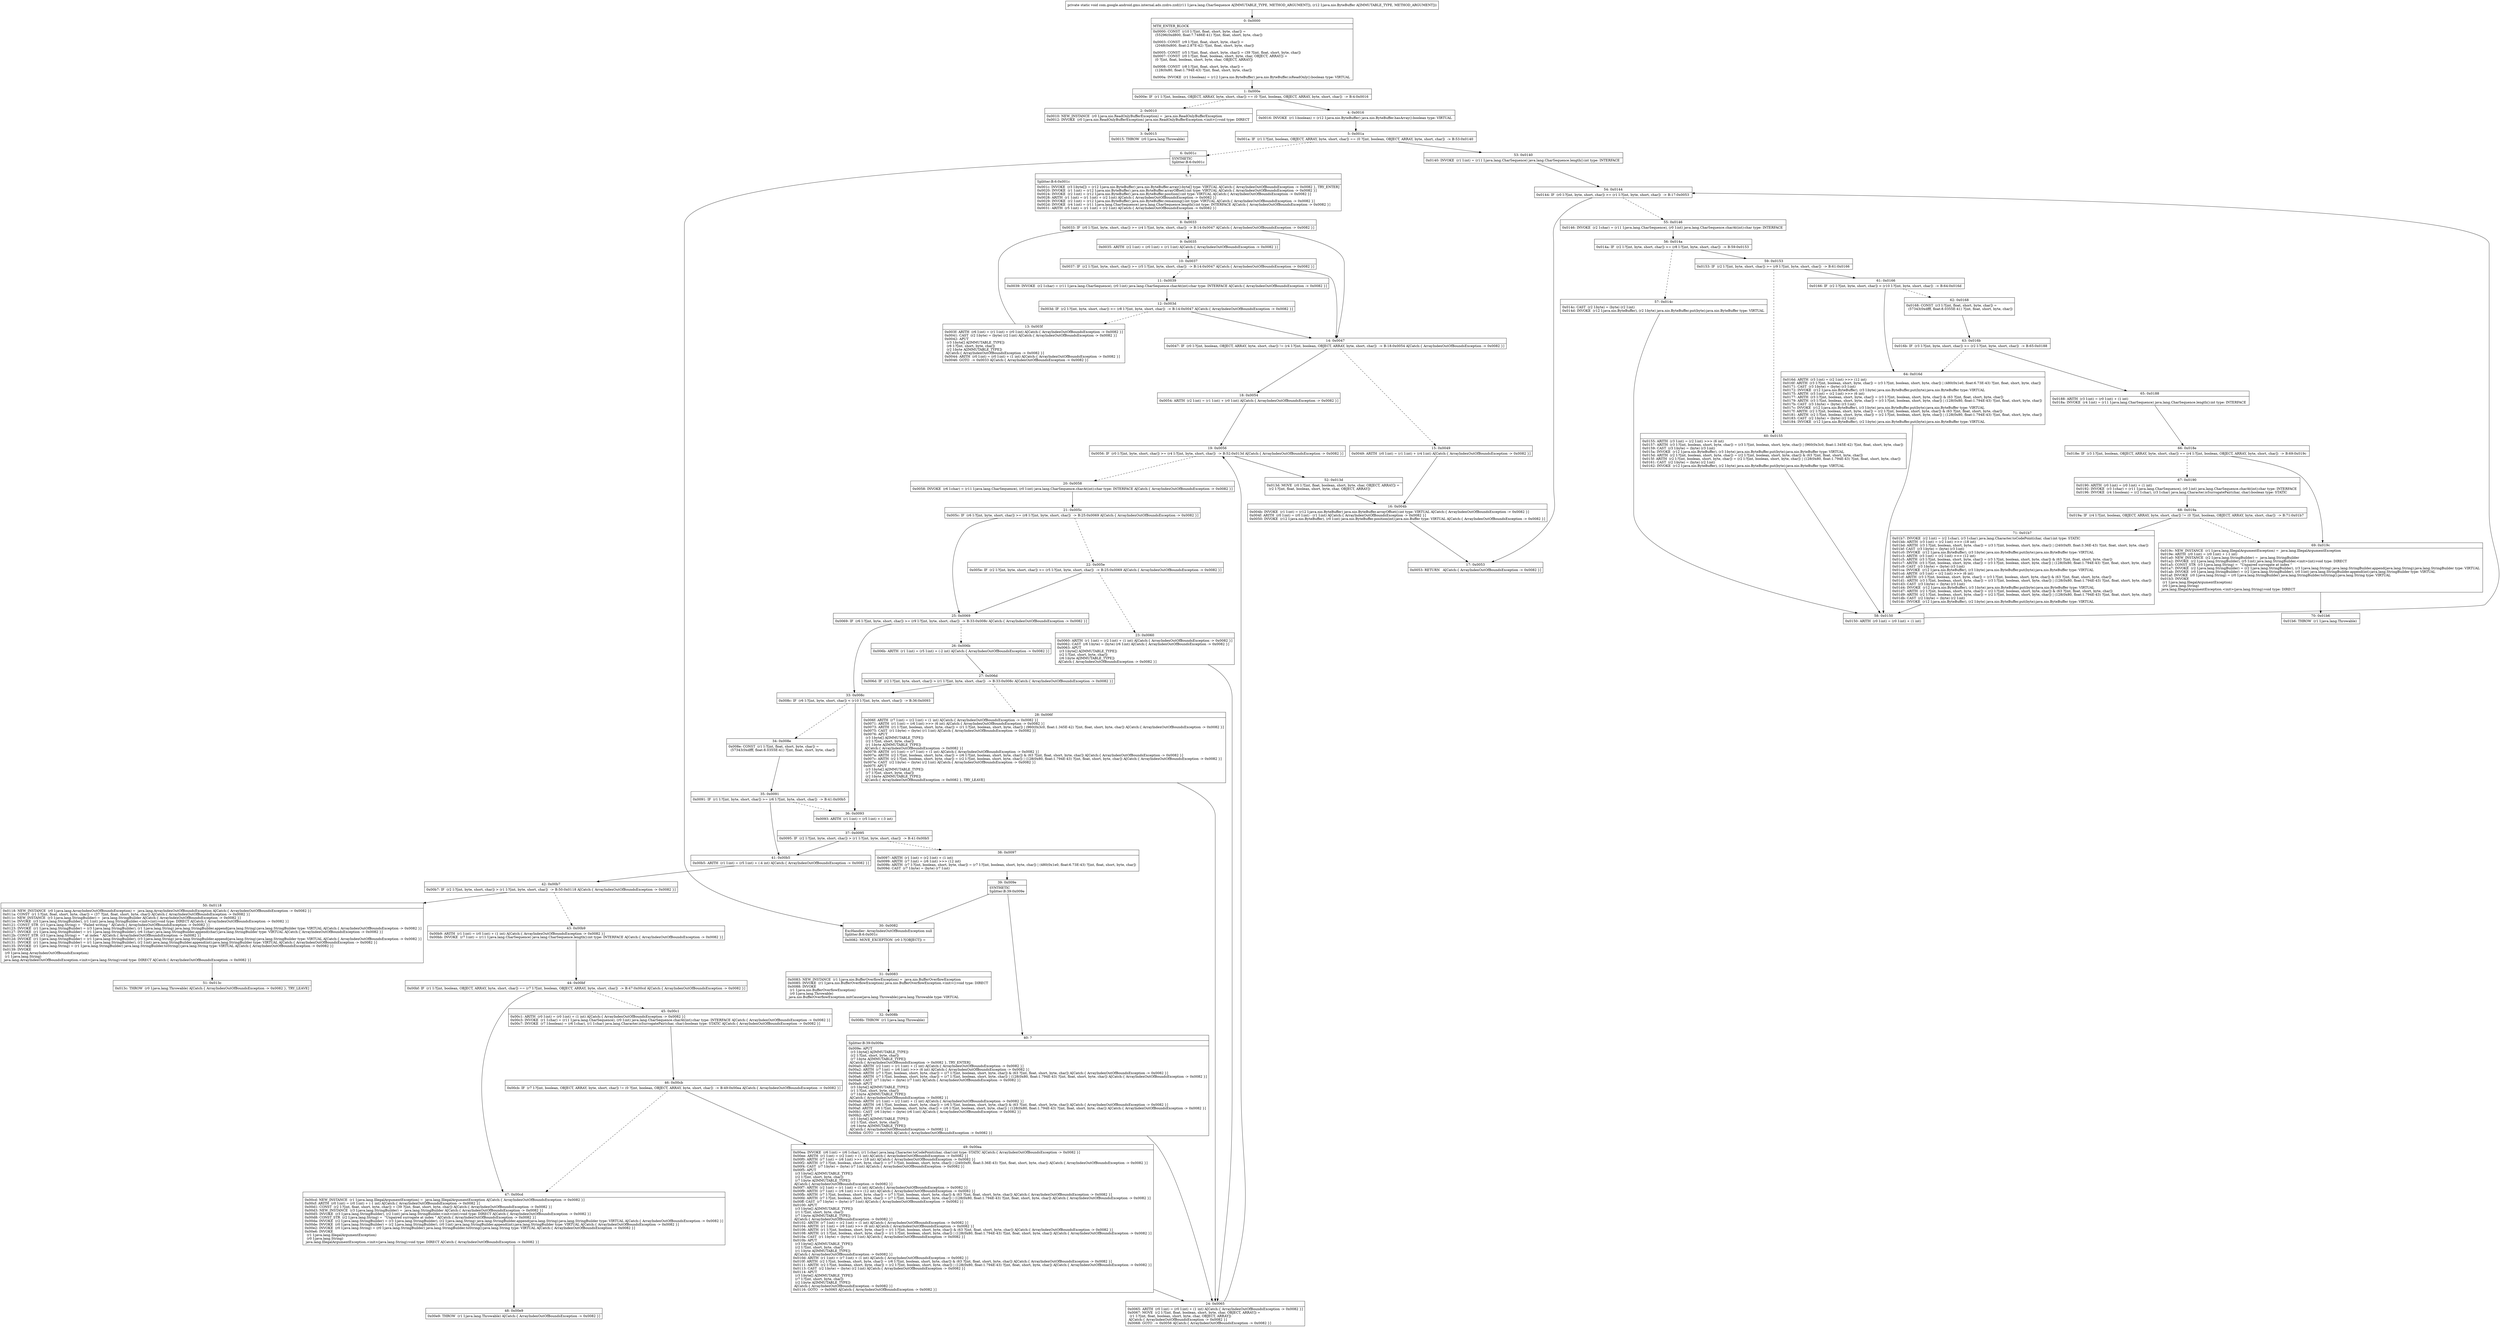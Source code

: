 digraph "CFG forcom.google.android.gms.internal.ads.zzdro.zzd(Ljava\/lang\/CharSequence;Ljava\/nio\/ByteBuffer;)V" {
Node_0 [shape=record,label="{0\:\ 0x0000|MTH_ENTER_BLOCK\l|0x0000: CONST  (r10 I:?[int, float, short, byte, char]) = \l  (55296(0xd800, float:7.7486E\-41) ?[int, float, short, byte, char])\l \l0x0003: CONST  (r9 I:?[int, float, short, byte, char]) = \l  (2048(0x800, float:2.87E\-42) ?[int, float, short, byte, char])\l \l0x0005: CONST  (r5 I:?[int, float, short, byte, char]) = (39 ?[int, float, short, byte, char]) \l0x0007: CONST  (r0 I:?[int, float, boolean, short, byte, char, OBJECT, ARRAY]) = \l  (0 ?[int, float, boolean, short, byte, char, OBJECT, ARRAY])\l \l0x0008: CONST  (r8 I:?[int, float, short, byte, char]) = \l  (128(0x80, float:1.794E\-43) ?[int, float, short, byte, char])\l \l0x000a: INVOKE  (r1 I:boolean) = (r12 I:java.nio.ByteBuffer) java.nio.ByteBuffer.isReadOnly():boolean type: VIRTUAL \l}"];
Node_1 [shape=record,label="{1\:\ 0x000e|0x000e: IF  (r1 I:?[int, boolean, OBJECT, ARRAY, byte, short, char]) == (0 ?[int, boolean, OBJECT, ARRAY, byte, short, char])  \-\> B:4:0x0016 \l}"];
Node_2 [shape=record,label="{2\:\ 0x0010|0x0010: NEW_INSTANCE  (r0 I:java.nio.ReadOnlyBufferException) =  java.nio.ReadOnlyBufferException \l0x0012: INVOKE  (r0 I:java.nio.ReadOnlyBufferException) java.nio.ReadOnlyBufferException.\<init\>():void type: DIRECT \l}"];
Node_3 [shape=record,label="{3\:\ 0x0015|0x0015: THROW  (r0 I:java.lang.Throwable) \l}"];
Node_4 [shape=record,label="{4\:\ 0x0016|0x0016: INVOKE  (r1 I:boolean) = (r12 I:java.nio.ByteBuffer) java.nio.ByteBuffer.hasArray():boolean type: VIRTUAL \l}"];
Node_5 [shape=record,label="{5\:\ 0x001a|0x001a: IF  (r1 I:?[int, boolean, OBJECT, ARRAY, byte, short, char]) == (0 ?[int, boolean, OBJECT, ARRAY, byte, short, char])  \-\> B:53:0x0140 \l}"];
Node_6 [shape=record,label="{6\:\ 0x001c|SYNTHETIC\lSplitter:B:6:0x001c\l}"];
Node_7 [shape=record,label="{7\:\ ?|Splitter:B:6:0x001c\l|0x001c: INVOKE  (r3 I:byte[]) = (r12 I:java.nio.ByteBuffer) java.nio.ByteBuffer.array():byte[] type: VIRTUAL A[Catch:\{ ArrayIndexOutOfBoundsException \-\> 0x0082 \}, TRY_ENTER]\l0x0020: INVOKE  (r1 I:int) = (r12 I:java.nio.ByteBuffer) java.nio.ByteBuffer.arrayOffset():int type: VIRTUAL A[Catch:\{ ArrayIndexOutOfBoundsException \-\> 0x0082 \}]\l0x0024: INVOKE  (r2 I:int) = (r12 I:java.nio.ByteBuffer) java.nio.ByteBuffer.position():int type: VIRTUAL A[Catch:\{ ArrayIndexOutOfBoundsException \-\> 0x0082 \}]\l0x0028: ARITH  (r1 I:int) = (r1 I:int) + (r2 I:int) A[Catch:\{ ArrayIndexOutOfBoundsException \-\> 0x0082 \}]\l0x0029: INVOKE  (r2 I:int) = (r12 I:java.nio.ByteBuffer) java.nio.ByteBuffer.remaining():int type: VIRTUAL A[Catch:\{ ArrayIndexOutOfBoundsException \-\> 0x0082 \}]\l0x002d: INVOKE  (r4 I:int) = (r11 I:java.lang.CharSequence) java.lang.CharSequence.length():int type: INTERFACE A[Catch:\{ ArrayIndexOutOfBoundsException \-\> 0x0082 \}]\l0x0031: ARITH  (r5 I:int) = (r1 I:int) + (r2 I:int) A[Catch:\{ ArrayIndexOutOfBoundsException \-\> 0x0082 \}]\l}"];
Node_8 [shape=record,label="{8\:\ 0x0033|0x0033: IF  (r0 I:?[int, byte, short, char]) \>= (r4 I:?[int, byte, short, char])  \-\> B:14:0x0047 A[Catch:\{ ArrayIndexOutOfBoundsException \-\> 0x0082 \}]\l}"];
Node_9 [shape=record,label="{9\:\ 0x0035|0x0035: ARITH  (r2 I:int) = (r0 I:int) + (r1 I:int) A[Catch:\{ ArrayIndexOutOfBoundsException \-\> 0x0082 \}]\l}"];
Node_10 [shape=record,label="{10\:\ 0x0037|0x0037: IF  (r2 I:?[int, byte, short, char]) \>= (r5 I:?[int, byte, short, char])  \-\> B:14:0x0047 A[Catch:\{ ArrayIndexOutOfBoundsException \-\> 0x0082 \}]\l}"];
Node_11 [shape=record,label="{11\:\ 0x0039|0x0039: INVOKE  (r2 I:char) = (r11 I:java.lang.CharSequence), (r0 I:int) java.lang.CharSequence.charAt(int):char type: INTERFACE A[Catch:\{ ArrayIndexOutOfBoundsException \-\> 0x0082 \}]\l}"];
Node_12 [shape=record,label="{12\:\ 0x003d|0x003d: IF  (r2 I:?[int, byte, short, char]) \>= (r8 I:?[int, byte, short, char])  \-\> B:14:0x0047 A[Catch:\{ ArrayIndexOutOfBoundsException \-\> 0x0082 \}]\l}"];
Node_13 [shape=record,label="{13\:\ 0x003f|0x003f: ARITH  (r6 I:int) = (r1 I:int) + (r0 I:int) A[Catch:\{ ArrayIndexOutOfBoundsException \-\> 0x0082 \}]\l0x0041: CAST  (r2 I:byte) = (byte) (r2 I:int) A[Catch:\{ ArrayIndexOutOfBoundsException \-\> 0x0082 \}]\l0x0042: APUT  \l  (r3 I:byte[] A[IMMUTABLE_TYPE])\l  (r6 I:?[int, short, byte, char])\l  (r2 I:byte A[IMMUTABLE_TYPE])\l A[Catch:\{ ArrayIndexOutOfBoundsException \-\> 0x0082 \}]\l0x0044: ARITH  (r0 I:int) = (r0 I:int) + (1 int) A[Catch:\{ ArrayIndexOutOfBoundsException \-\> 0x0082 \}]\l0x0046: GOTO  \-\> 0x0033 A[Catch:\{ ArrayIndexOutOfBoundsException \-\> 0x0082 \}]\l}"];
Node_14 [shape=record,label="{14\:\ 0x0047|0x0047: IF  (r0 I:?[int, boolean, OBJECT, ARRAY, byte, short, char]) != (r4 I:?[int, boolean, OBJECT, ARRAY, byte, short, char])  \-\> B:18:0x0054 A[Catch:\{ ArrayIndexOutOfBoundsException \-\> 0x0082 \}]\l}"];
Node_15 [shape=record,label="{15\:\ 0x0049|0x0049: ARITH  (r0 I:int) = (r1 I:int) + (r4 I:int) A[Catch:\{ ArrayIndexOutOfBoundsException \-\> 0x0082 \}]\l}"];
Node_16 [shape=record,label="{16\:\ 0x004b|0x004b: INVOKE  (r1 I:int) = (r12 I:java.nio.ByteBuffer) java.nio.ByteBuffer.arrayOffset():int type: VIRTUAL A[Catch:\{ ArrayIndexOutOfBoundsException \-\> 0x0082 \}]\l0x004f: ARITH  (r0 I:int) = (r0 I:int) \- (r1 I:int) A[Catch:\{ ArrayIndexOutOfBoundsException \-\> 0x0082 \}]\l0x0050: INVOKE  (r12 I:java.nio.ByteBuffer), (r0 I:int) java.nio.ByteBuffer.position(int):java.nio.Buffer type: VIRTUAL A[Catch:\{ ArrayIndexOutOfBoundsException \-\> 0x0082 \}]\l}"];
Node_17 [shape=record,label="{17\:\ 0x0053|0x0053: RETURN   A[Catch:\{ ArrayIndexOutOfBoundsException \-\> 0x0082 \}]\l}"];
Node_18 [shape=record,label="{18\:\ 0x0054|0x0054: ARITH  (r2 I:int) = (r1 I:int) + (r0 I:int) A[Catch:\{ ArrayIndexOutOfBoundsException \-\> 0x0082 \}]\l}"];
Node_19 [shape=record,label="{19\:\ 0x0056|0x0056: IF  (r0 I:?[int, byte, short, char]) \>= (r4 I:?[int, byte, short, char])  \-\> B:52:0x013d A[Catch:\{ ArrayIndexOutOfBoundsException \-\> 0x0082 \}]\l}"];
Node_20 [shape=record,label="{20\:\ 0x0058|0x0058: INVOKE  (r6 I:char) = (r11 I:java.lang.CharSequence), (r0 I:int) java.lang.CharSequence.charAt(int):char type: INTERFACE A[Catch:\{ ArrayIndexOutOfBoundsException \-\> 0x0082 \}]\l}"];
Node_21 [shape=record,label="{21\:\ 0x005c|0x005c: IF  (r6 I:?[int, byte, short, char]) \>= (r8 I:?[int, byte, short, char])  \-\> B:25:0x0069 A[Catch:\{ ArrayIndexOutOfBoundsException \-\> 0x0082 \}]\l}"];
Node_22 [shape=record,label="{22\:\ 0x005e|0x005e: IF  (r2 I:?[int, byte, short, char]) \>= (r5 I:?[int, byte, short, char])  \-\> B:25:0x0069 A[Catch:\{ ArrayIndexOutOfBoundsException \-\> 0x0082 \}]\l}"];
Node_23 [shape=record,label="{23\:\ 0x0060|0x0060: ARITH  (r1 I:int) = (r2 I:int) + (1 int) A[Catch:\{ ArrayIndexOutOfBoundsException \-\> 0x0082 \}]\l0x0062: CAST  (r6 I:byte) = (byte) (r6 I:int) A[Catch:\{ ArrayIndexOutOfBoundsException \-\> 0x0082 \}]\l0x0063: APUT  \l  (r3 I:byte[] A[IMMUTABLE_TYPE])\l  (r2 I:?[int, short, byte, char])\l  (r6 I:byte A[IMMUTABLE_TYPE])\l A[Catch:\{ ArrayIndexOutOfBoundsException \-\> 0x0082 \}]\l}"];
Node_24 [shape=record,label="{24\:\ 0x0065|0x0065: ARITH  (r0 I:int) = (r0 I:int) + (1 int) A[Catch:\{ ArrayIndexOutOfBoundsException \-\> 0x0082 \}]\l0x0067: MOVE  (r2 I:?[int, float, boolean, short, byte, char, OBJECT, ARRAY]) = \l  (r1 I:?[int, float, boolean, short, byte, char, OBJECT, ARRAY])\l A[Catch:\{ ArrayIndexOutOfBoundsException \-\> 0x0082 \}]\l0x0068: GOTO  \-\> 0x0056 A[Catch:\{ ArrayIndexOutOfBoundsException \-\> 0x0082 \}]\l}"];
Node_25 [shape=record,label="{25\:\ 0x0069|0x0069: IF  (r6 I:?[int, byte, short, char]) \>= (r9 I:?[int, byte, short, char])  \-\> B:33:0x008c A[Catch:\{ ArrayIndexOutOfBoundsException \-\> 0x0082 \}]\l}"];
Node_26 [shape=record,label="{26\:\ 0x006b|0x006b: ARITH  (r1 I:int) = (r5 I:int) + (\-2 int) A[Catch:\{ ArrayIndexOutOfBoundsException \-\> 0x0082 \}]\l}"];
Node_27 [shape=record,label="{27\:\ 0x006d|0x006d: IF  (r2 I:?[int, byte, short, char]) \> (r1 I:?[int, byte, short, char])  \-\> B:33:0x008c A[Catch:\{ ArrayIndexOutOfBoundsException \-\> 0x0082 \}]\l}"];
Node_28 [shape=record,label="{28\:\ 0x006f|0x006f: ARITH  (r7 I:int) = (r2 I:int) + (1 int) A[Catch:\{ ArrayIndexOutOfBoundsException \-\> 0x0082 \}]\l0x0071: ARITH  (r1 I:int) = (r6 I:int) \>\>\> (6 int) A[Catch:\{ ArrayIndexOutOfBoundsException \-\> 0x0082 \}]\l0x0073: ARITH  (r1 I:?[int, boolean, short, byte, char]) = (r1 I:?[int, boolean, short, byte, char]) \| (960(0x3c0, float:1.345E\-42) ?[int, float, short, byte, char]) A[Catch:\{ ArrayIndexOutOfBoundsException \-\> 0x0082 \}]\l0x0075: CAST  (r1 I:byte) = (byte) (r1 I:int) A[Catch:\{ ArrayIndexOutOfBoundsException \-\> 0x0082 \}]\l0x0076: APUT  \l  (r3 I:byte[] A[IMMUTABLE_TYPE])\l  (r2 I:?[int, short, byte, char])\l  (r1 I:byte A[IMMUTABLE_TYPE])\l A[Catch:\{ ArrayIndexOutOfBoundsException \-\> 0x0082 \}]\l0x0078: ARITH  (r1 I:int) = (r7 I:int) + (1 int) A[Catch:\{ ArrayIndexOutOfBoundsException \-\> 0x0082 \}]\l0x007a: ARITH  (r2 I:?[int, boolean, short, byte, char]) = (r6 I:?[int, boolean, short, byte, char]) & (63 ?[int, float, short, byte, char]) A[Catch:\{ ArrayIndexOutOfBoundsException \-\> 0x0082 \}]\l0x007c: ARITH  (r2 I:?[int, boolean, short, byte, char]) = (r2 I:?[int, boolean, short, byte, char]) \| (128(0x80, float:1.794E\-43) ?[int, float, short, byte, char]) A[Catch:\{ ArrayIndexOutOfBoundsException \-\> 0x0082 \}]\l0x007e: CAST  (r2 I:byte) = (byte) (r2 I:int) A[Catch:\{ ArrayIndexOutOfBoundsException \-\> 0x0082 \}]\l0x007f: APUT  \l  (r3 I:byte[] A[IMMUTABLE_TYPE])\l  (r7 I:?[int, short, byte, char])\l  (r2 I:byte A[IMMUTABLE_TYPE])\l A[Catch:\{ ArrayIndexOutOfBoundsException \-\> 0x0082 \}, TRY_LEAVE]\l}"];
Node_30 [shape=record,label="{30\:\ 0x0082|ExcHandler: ArrayIndexOutOfBoundsException null\lSplitter:B:6:0x001c\l|0x0082: MOVE_EXCEPTION  (r0 I:?[OBJECT]) =  \l}"];
Node_31 [shape=record,label="{31\:\ 0x0083|0x0083: NEW_INSTANCE  (r1 I:java.nio.BufferOverflowException) =  java.nio.BufferOverflowException \l0x0085: INVOKE  (r1 I:java.nio.BufferOverflowException) java.nio.BufferOverflowException.\<init\>():void type: DIRECT \l0x0088: INVOKE  \l  (r1 I:java.nio.BufferOverflowException)\l  (r0 I:java.lang.Throwable)\l java.nio.BufferOverflowException.initCause(java.lang.Throwable):java.lang.Throwable type: VIRTUAL \l}"];
Node_32 [shape=record,label="{32\:\ 0x008b|0x008b: THROW  (r1 I:java.lang.Throwable) \l}"];
Node_33 [shape=record,label="{33\:\ 0x008c|0x008c: IF  (r6 I:?[int, byte, short, char]) \< (r10 I:?[int, byte, short, char])  \-\> B:36:0x0093 \l}"];
Node_34 [shape=record,label="{34\:\ 0x008e|0x008e: CONST  (r1 I:?[int, float, short, byte, char]) = \l  (57343(0xdfff, float:8.0355E\-41) ?[int, float, short, byte, char])\l \l}"];
Node_35 [shape=record,label="{35\:\ 0x0091|0x0091: IF  (r1 I:?[int, byte, short, char]) \>= (r6 I:?[int, byte, short, char])  \-\> B:41:0x00b5 \l}"];
Node_36 [shape=record,label="{36\:\ 0x0093|0x0093: ARITH  (r1 I:int) = (r5 I:int) + (\-3 int) \l}"];
Node_37 [shape=record,label="{37\:\ 0x0095|0x0095: IF  (r2 I:?[int, byte, short, char]) \> (r1 I:?[int, byte, short, char])  \-\> B:41:0x00b5 \l}"];
Node_38 [shape=record,label="{38\:\ 0x0097|0x0097: ARITH  (r1 I:int) = (r2 I:int) + (1 int) \l0x0099: ARITH  (r7 I:int) = (r6 I:int) \>\>\> (12 int) \l0x009b: ARITH  (r7 I:?[int, boolean, short, byte, char]) = (r7 I:?[int, boolean, short, byte, char]) \| (480(0x1e0, float:6.73E\-43) ?[int, float, short, byte, char]) \l0x009d: CAST  (r7 I:byte) = (byte) (r7 I:int) \l}"];
Node_39 [shape=record,label="{39\:\ 0x009e|SYNTHETIC\lSplitter:B:39:0x009e\l}"];
Node_40 [shape=record,label="{40\:\ ?|Splitter:B:39:0x009e\l|0x009e: APUT  \l  (r3 I:byte[] A[IMMUTABLE_TYPE])\l  (r2 I:?[int, short, byte, char])\l  (r7 I:byte A[IMMUTABLE_TYPE])\l A[Catch:\{ ArrayIndexOutOfBoundsException \-\> 0x0082 \}, TRY_ENTER]\l0x00a0: ARITH  (r2 I:int) = (r1 I:int) + (1 int) A[Catch:\{ ArrayIndexOutOfBoundsException \-\> 0x0082 \}]\l0x00a2: ARITH  (r7 I:int) = (r6 I:int) \>\>\> (6 int) A[Catch:\{ ArrayIndexOutOfBoundsException \-\> 0x0082 \}]\l0x00a4: ARITH  (r7 I:?[int, boolean, short, byte, char]) = (r7 I:?[int, boolean, short, byte, char]) & (63 ?[int, float, short, byte, char]) A[Catch:\{ ArrayIndexOutOfBoundsException \-\> 0x0082 \}]\l0x00a6: ARITH  (r7 I:?[int, boolean, short, byte, char]) = (r7 I:?[int, boolean, short, byte, char]) \| (128(0x80, float:1.794E\-43) ?[int, float, short, byte, char]) A[Catch:\{ ArrayIndexOutOfBoundsException \-\> 0x0082 \}]\l0x00a8: CAST  (r7 I:byte) = (byte) (r7 I:int) A[Catch:\{ ArrayIndexOutOfBoundsException \-\> 0x0082 \}]\l0x00a9: APUT  \l  (r3 I:byte[] A[IMMUTABLE_TYPE])\l  (r1 I:?[int, short, byte, char])\l  (r7 I:byte A[IMMUTABLE_TYPE])\l A[Catch:\{ ArrayIndexOutOfBoundsException \-\> 0x0082 \}]\l0x00ab: ARITH  (r1 I:int) = (r2 I:int) + (1 int) A[Catch:\{ ArrayIndexOutOfBoundsException \-\> 0x0082 \}]\l0x00ad: ARITH  (r6 I:?[int, boolean, short, byte, char]) = (r6 I:?[int, boolean, short, byte, char]) & (63 ?[int, float, short, byte, char]) A[Catch:\{ ArrayIndexOutOfBoundsException \-\> 0x0082 \}]\l0x00af: ARITH  (r6 I:?[int, boolean, short, byte, char]) = (r6 I:?[int, boolean, short, byte, char]) \| (128(0x80, float:1.794E\-43) ?[int, float, short, byte, char]) A[Catch:\{ ArrayIndexOutOfBoundsException \-\> 0x0082 \}]\l0x00b1: CAST  (r6 I:byte) = (byte) (r6 I:int) A[Catch:\{ ArrayIndexOutOfBoundsException \-\> 0x0082 \}]\l0x00b2: APUT  \l  (r3 I:byte[] A[IMMUTABLE_TYPE])\l  (r2 I:?[int, short, byte, char])\l  (r6 I:byte A[IMMUTABLE_TYPE])\l A[Catch:\{ ArrayIndexOutOfBoundsException \-\> 0x0082 \}]\l0x00b4: GOTO  \-\> 0x0065 A[Catch:\{ ArrayIndexOutOfBoundsException \-\> 0x0082 \}]\l}"];
Node_41 [shape=record,label="{41\:\ 0x00b5|0x00b5: ARITH  (r1 I:int) = (r5 I:int) + (\-4 int) A[Catch:\{ ArrayIndexOutOfBoundsException \-\> 0x0082 \}]\l}"];
Node_42 [shape=record,label="{42\:\ 0x00b7|0x00b7: IF  (r2 I:?[int, byte, short, char]) \> (r1 I:?[int, byte, short, char])  \-\> B:50:0x0118 A[Catch:\{ ArrayIndexOutOfBoundsException \-\> 0x0082 \}]\l}"];
Node_43 [shape=record,label="{43\:\ 0x00b9|0x00b9: ARITH  (r1 I:int) = (r0 I:int) + (1 int) A[Catch:\{ ArrayIndexOutOfBoundsException \-\> 0x0082 \}]\l0x00bb: INVOKE  (r7 I:int) = (r11 I:java.lang.CharSequence) java.lang.CharSequence.length():int type: INTERFACE A[Catch:\{ ArrayIndexOutOfBoundsException \-\> 0x0082 \}]\l}"];
Node_44 [shape=record,label="{44\:\ 0x00bf|0x00bf: IF  (r1 I:?[int, boolean, OBJECT, ARRAY, byte, short, char]) == (r7 I:?[int, boolean, OBJECT, ARRAY, byte, short, char])  \-\> B:47:0x00cd A[Catch:\{ ArrayIndexOutOfBoundsException \-\> 0x0082 \}]\l}"];
Node_45 [shape=record,label="{45\:\ 0x00c1|0x00c1: ARITH  (r0 I:int) = (r0 I:int) + (1 int) A[Catch:\{ ArrayIndexOutOfBoundsException \-\> 0x0082 \}]\l0x00c3: INVOKE  (r1 I:char) = (r11 I:java.lang.CharSequence), (r0 I:int) java.lang.CharSequence.charAt(int):char type: INTERFACE A[Catch:\{ ArrayIndexOutOfBoundsException \-\> 0x0082 \}]\l0x00c7: INVOKE  (r7 I:boolean) = (r6 I:char), (r1 I:char) java.lang.Character.isSurrogatePair(char, char):boolean type: STATIC A[Catch:\{ ArrayIndexOutOfBoundsException \-\> 0x0082 \}]\l}"];
Node_46 [shape=record,label="{46\:\ 0x00cb|0x00cb: IF  (r7 I:?[int, boolean, OBJECT, ARRAY, byte, short, char]) != (0 ?[int, boolean, OBJECT, ARRAY, byte, short, char])  \-\> B:49:0x00ea A[Catch:\{ ArrayIndexOutOfBoundsException \-\> 0x0082 \}]\l}"];
Node_47 [shape=record,label="{47\:\ 0x00cd|0x00cd: NEW_INSTANCE  (r1 I:java.lang.IllegalArgumentException) =  java.lang.IllegalArgumentException A[Catch:\{ ArrayIndexOutOfBoundsException \-\> 0x0082 \}]\l0x00cf: ARITH  (r0 I:int) = (r0 I:int) + (\-1 int) A[Catch:\{ ArrayIndexOutOfBoundsException \-\> 0x0082 \}]\l0x00d1: CONST  (r2 I:?[int, float, short, byte, char]) = (39 ?[int, float, short, byte, char]) A[Catch:\{ ArrayIndexOutOfBoundsException \-\> 0x0082 \}]\l0x00d3: NEW_INSTANCE  (r3 I:java.lang.StringBuilder) =  java.lang.StringBuilder A[Catch:\{ ArrayIndexOutOfBoundsException \-\> 0x0082 \}]\l0x00d5: INVOKE  (r3 I:java.lang.StringBuilder), (r2 I:int) java.lang.StringBuilder.\<init\>(int):void type: DIRECT A[Catch:\{ ArrayIndexOutOfBoundsException \-\> 0x0082 \}]\l0x00d8: CONST_STR  (r2 I:java.lang.String) =  \"Unpaired surrogate at index \" A[Catch:\{ ArrayIndexOutOfBoundsException \-\> 0x0082 \}]\l0x00da: INVOKE  (r2 I:java.lang.StringBuilder) = (r3 I:java.lang.StringBuilder), (r2 I:java.lang.String) java.lang.StringBuilder.append(java.lang.String):java.lang.StringBuilder type: VIRTUAL A[Catch:\{ ArrayIndexOutOfBoundsException \-\> 0x0082 \}]\l0x00de: INVOKE  (r0 I:java.lang.StringBuilder) = (r2 I:java.lang.StringBuilder), (r0 I:int) java.lang.StringBuilder.append(int):java.lang.StringBuilder type: VIRTUAL A[Catch:\{ ArrayIndexOutOfBoundsException \-\> 0x0082 \}]\l0x00e2: INVOKE  (r0 I:java.lang.String) = (r0 I:java.lang.StringBuilder) java.lang.StringBuilder.toString():java.lang.String type: VIRTUAL A[Catch:\{ ArrayIndexOutOfBoundsException \-\> 0x0082 \}]\l0x00e6: INVOKE  \l  (r1 I:java.lang.IllegalArgumentException)\l  (r0 I:java.lang.String)\l java.lang.IllegalArgumentException.\<init\>(java.lang.String):void type: DIRECT A[Catch:\{ ArrayIndexOutOfBoundsException \-\> 0x0082 \}]\l}"];
Node_48 [shape=record,label="{48\:\ 0x00e9|0x00e9: THROW  (r1 I:java.lang.Throwable) A[Catch:\{ ArrayIndexOutOfBoundsException \-\> 0x0082 \}]\l}"];
Node_49 [shape=record,label="{49\:\ 0x00ea|0x00ea: INVOKE  (r6 I:int) = (r6 I:char), (r1 I:char) java.lang.Character.toCodePoint(char, char):int type: STATIC A[Catch:\{ ArrayIndexOutOfBoundsException \-\> 0x0082 \}]\l0x00ee: ARITH  (r1 I:int) = (r2 I:int) + (1 int) A[Catch:\{ ArrayIndexOutOfBoundsException \-\> 0x0082 \}]\l0x00f0: ARITH  (r7 I:int) = (r6 I:int) \>\>\> (18 int) A[Catch:\{ ArrayIndexOutOfBoundsException \-\> 0x0082 \}]\l0x00f2: ARITH  (r7 I:?[int, boolean, short, byte, char]) = (r7 I:?[int, boolean, short, byte, char]) \| (240(0xf0, float:3.36E\-43) ?[int, float, short, byte, char]) A[Catch:\{ ArrayIndexOutOfBoundsException \-\> 0x0082 \}]\l0x00f4: CAST  (r7 I:byte) = (byte) (r7 I:int) A[Catch:\{ ArrayIndexOutOfBoundsException \-\> 0x0082 \}]\l0x00f5: APUT  \l  (r3 I:byte[] A[IMMUTABLE_TYPE])\l  (r2 I:?[int, short, byte, char])\l  (r7 I:byte A[IMMUTABLE_TYPE])\l A[Catch:\{ ArrayIndexOutOfBoundsException \-\> 0x0082 \}]\l0x00f7: ARITH  (r2 I:int) = (r1 I:int) + (1 int) A[Catch:\{ ArrayIndexOutOfBoundsException \-\> 0x0082 \}]\l0x00f9: ARITH  (r7 I:int) = (r6 I:int) \>\>\> (12 int) A[Catch:\{ ArrayIndexOutOfBoundsException \-\> 0x0082 \}]\l0x00fb: ARITH  (r7 I:?[int, boolean, short, byte, char]) = (r7 I:?[int, boolean, short, byte, char]) & (63 ?[int, float, short, byte, char]) A[Catch:\{ ArrayIndexOutOfBoundsException \-\> 0x0082 \}]\l0x00fd: ARITH  (r7 I:?[int, boolean, short, byte, char]) = (r7 I:?[int, boolean, short, byte, char]) \| (128(0x80, float:1.794E\-43) ?[int, float, short, byte, char]) A[Catch:\{ ArrayIndexOutOfBoundsException \-\> 0x0082 \}]\l0x00ff: CAST  (r7 I:byte) = (byte) (r7 I:int) A[Catch:\{ ArrayIndexOutOfBoundsException \-\> 0x0082 \}]\l0x0100: APUT  \l  (r3 I:byte[] A[IMMUTABLE_TYPE])\l  (r1 I:?[int, short, byte, char])\l  (r7 I:byte A[IMMUTABLE_TYPE])\l A[Catch:\{ ArrayIndexOutOfBoundsException \-\> 0x0082 \}]\l0x0102: ARITH  (r7 I:int) = (r2 I:int) + (1 int) A[Catch:\{ ArrayIndexOutOfBoundsException \-\> 0x0082 \}]\l0x0104: ARITH  (r1 I:int) = (r6 I:int) \>\>\> (6 int) A[Catch:\{ ArrayIndexOutOfBoundsException \-\> 0x0082 \}]\l0x0106: ARITH  (r1 I:?[int, boolean, short, byte, char]) = (r1 I:?[int, boolean, short, byte, char]) & (63 ?[int, float, short, byte, char]) A[Catch:\{ ArrayIndexOutOfBoundsException \-\> 0x0082 \}]\l0x0108: ARITH  (r1 I:?[int, boolean, short, byte, char]) = (r1 I:?[int, boolean, short, byte, char]) \| (128(0x80, float:1.794E\-43) ?[int, float, short, byte, char]) A[Catch:\{ ArrayIndexOutOfBoundsException \-\> 0x0082 \}]\l0x010a: CAST  (r1 I:byte) = (byte) (r1 I:int) A[Catch:\{ ArrayIndexOutOfBoundsException \-\> 0x0082 \}]\l0x010b: APUT  \l  (r3 I:byte[] A[IMMUTABLE_TYPE])\l  (r2 I:?[int, short, byte, char])\l  (r1 I:byte A[IMMUTABLE_TYPE])\l A[Catch:\{ ArrayIndexOutOfBoundsException \-\> 0x0082 \}]\l0x010d: ARITH  (r1 I:int) = (r7 I:int) + (1 int) A[Catch:\{ ArrayIndexOutOfBoundsException \-\> 0x0082 \}]\l0x010f: ARITH  (r2 I:?[int, boolean, short, byte, char]) = (r6 I:?[int, boolean, short, byte, char]) & (63 ?[int, float, short, byte, char]) A[Catch:\{ ArrayIndexOutOfBoundsException \-\> 0x0082 \}]\l0x0111: ARITH  (r2 I:?[int, boolean, short, byte, char]) = (r2 I:?[int, boolean, short, byte, char]) \| (128(0x80, float:1.794E\-43) ?[int, float, short, byte, char]) A[Catch:\{ ArrayIndexOutOfBoundsException \-\> 0x0082 \}]\l0x0113: CAST  (r2 I:byte) = (byte) (r2 I:int) A[Catch:\{ ArrayIndexOutOfBoundsException \-\> 0x0082 \}]\l0x0114: APUT  \l  (r3 I:byte[] A[IMMUTABLE_TYPE])\l  (r7 I:?[int, short, byte, char])\l  (r2 I:byte A[IMMUTABLE_TYPE])\l A[Catch:\{ ArrayIndexOutOfBoundsException \-\> 0x0082 \}]\l0x0116: GOTO  \-\> 0x0065 A[Catch:\{ ArrayIndexOutOfBoundsException \-\> 0x0082 \}]\l}"];
Node_50 [shape=record,label="{50\:\ 0x0118|0x0118: NEW_INSTANCE  (r0 I:java.lang.ArrayIndexOutOfBoundsException) =  java.lang.ArrayIndexOutOfBoundsException A[Catch:\{ ArrayIndexOutOfBoundsException \-\> 0x0082 \}]\l0x011a: CONST  (r1 I:?[int, float, short, byte, char]) = (37 ?[int, float, short, byte, char]) A[Catch:\{ ArrayIndexOutOfBoundsException \-\> 0x0082 \}]\l0x011c: NEW_INSTANCE  (r3 I:java.lang.StringBuilder) =  java.lang.StringBuilder A[Catch:\{ ArrayIndexOutOfBoundsException \-\> 0x0082 \}]\l0x011e: INVOKE  (r3 I:java.lang.StringBuilder), (r1 I:int) java.lang.StringBuilder.\<init\>(int):void type: DIRECT A[Catch:\{ ArrayIndexOutOfBoundsException \-\> 0x0082 \}]\l0x0121: CONST_STR  (r1 I:java.lang.String) =  \"Failed writing \" A[Catch:\{ ArrayIndexOutOfBoundsException \-\> 0x0082 \}]\l0x0123: INVOKE  (r1 I:java.lang.StringBuilder) = (r3 I:java.lang.StringBuilder), (r1 I:java.lang.String) java.lang.StringBuilder.append(java.lang.String):java.lang.StringBuilder type: VIRTUAL A[Catch:\{ ArrayIndexOutOfBoundsException \-\> 0x0082 \}]\l0x0127: INVOKE  (r1 I:java.lang.StringBuilder) = (r1 I:java.lang.StringBuilder), (r6 I:char) java.lang.StringBuilder.append(char):java.lang.StringBuilder type: VIRTUAL A[Catch:\{ ArrayIndexOutOfBoundsException \-\> 0x0082 \}]\l0x012b: CONST_STR  (r3 I:java.lang.String) =  \" at index \" A[Catch:\{ ArrayIndexOutOfBoundsException \-\> 0x0082 \}]\l0x012d: INVOKE  (r1 I:java.lang.StringBuilder) = (r1 I:java.lang.StringBuilder), (r3 I:java.lang.String) java.lang.StringBuilder.append(java.lang.String):java.lang.StringBuilder type: VIRTUAL A[Catch:\{ ArrayIndexOutOfBoundsException \-\> 0x0082 \}]\l0x0131: INVOKE  (r1 I:java.lang.StringBuilder) = (r1 I:java.lang.StringBuilder), (r2 I:int) java.lang.StringBuilder.append(int):java.lang.StringBuilder type: VIRTUAL A[Catch:\{ ArrayIndexOutOfBoundsException \-\> 0x0082 \}]\l0x0135: INVOKE  (r1 I:java.lang.String) = (r1 I:java.lang.StringBuilder) java.lang.StringBuilder.toString():java.lang.String type: VIRTUAL A[Catch:\{ ArrayIndexOutOfBoundsException \-\> 0x0082 \}]\l0x0139: INVOKE  \l  (r0 I:java.lang.ArrayIndexOutOfBoundsException)\l  (r1 I:java.lang.String)\l java.lang.ArrayIndexOutOfBoundsException.\<init\>(java.lang.String):void type: DIRECT A[Catch:\{ ArrayIndexOutOfBoundsException \-\> 0x0082 \}]\l}"];
Node_51 [shape=record,label="{51\:\ 0x013c|0x013c: THROW  (r0 I:java.lang.Throwable) A[Catch:\{ ArrayIndexOutOfBoundsException \-\> 0x0082 \}, TRY_LEAVE]\l}"];
Node_52 [shape=record,label="{52\:\ 0x013d|0x013d: MOVE  (r0 I:?[int, float, boolean, short, byte, char, OBJECT, ARRAY]) = \l  (r2 I:?[int, float, boolean, short, byte, char, OBJECT, ARRAY])\l \l}"];
Node_53 [shape=record,label="{53\:\ 0x0140|0x0140: INVOKE  (r1 I:int) = (r11 I:java.lang.CharSequence) java.lang.CharSequence.length():int type: INTERFACE \l}"];
Node_54 [shape=record,label="{54\:\ 0x0144|0x0144: IF  (r0 I:?[int, byte, short, char]) \>= (r1 I:?[int, byte, short, char])  \-\> B:17:0x0053 \l}"];
Node_55 [shape=record,label="{55\:\ 0x0146|0x0146: INVOKE  (r2 I:char) = (r11 I:java.lang.CharSequence), (r0 I:int) java.lang.CharSequence.charAt(int):char type: INTERFACE \l}"];
Node_56 [shape=record,label="{56\:\ 0x014a|0x014a: IF  (r2 I:?[int, byte, short, char]) \>= (r8 I:?[int, byte, short, char])  \-\> B:59:0x0153 \l}"];
Node_57 [shape=record,label="{57\:\ 0x014c|0x014c: CAST  (r2 I:byte) = (byte) (r2 I:int) \l0x014d: INVOKE  (r12 I:java.nio.ByteBuffer), (r2 I:byte) java.nio.ByteBuffer.put(byte):java.nio.ByteBuffer type: VIRTUAL \l}"];
Node_58 [shape=record,label="{58\:\ 0x0150|0x0150: ARITH  (r0 I:int) = (r0 I:int) + (1 int) \l}"];
Node_59 [shape=record,label="{59\:\ 0x0153|0x0153: IF  (r2 I:?[int, byte, short, char]) \>= (r9 I:?[int, byte, short, char])  \-\> B:61:0x0166 \l}"];
Node_60 [shape=record,label="{60\:\ 0x0155|0x0155: ARITH  (r3 I:int) = (r2 I:int) \>\>\> (6 int) \l0x0157: ARITH  (r3 I:?[int, boolean, short, byte, char]) = (r3 I:?[int, boolean, short, byte, char]) \| (960(0x3c0, float:1.345E\-42) ?[int, float, short, byte, char]) \l0x0159: CAST  (r3 I:byte) = (byte) (r3 I:int) \l0x015a: INVOKE  (r12 I:java.nio.ByteBuffer), (r3 I:byte) java.nio.ByteBuffer.put(byte):java.nio.ByteBuffer type: VIRTUAL \l0x015d: ARITH  (r2 I:?[int, boolean, short, byte, char]) = (r2 I:?[int, boolean, short, byte, char]) & (63 ?[int, float, short, byte, char]) \l0x015f: ARITH  (r2 I:?[int, boolean, short, byte, char]) = (r2 I:?[int, boolean, short, byte, char]) \| (128(0x80, float:1.794E\-43) ?[int, float, short, byte, char]) \l0x0161: CAST  (r2 I:byte) = (byte) (r2 I:int) \l0x0162: INVOKE  (r12 I:java.nio.ByteBuffer), (r2 I:byte) java.nio.ByteBuffer.put(byte):java.nio.ByteBuffer type: VIRTUAL \l}"];
Node_61 [shape=record,label="{61\:\ 0x0166|0x0166: IF  (r2 I:?[int, byte, short, char]) \< (r10 I:?[int, byte, short, char])  \-\> B:64:0x016d \l}"];
Node_62 [shape=record,label="{62\:\ 0x0168|0x0168: CONST  (r3 I:?[int, float, short, byte, char]) = \l  (57343(0xdfff, float:8.0355E\-41) ?[int, float, short, byte, char])\l \l}"];
Node_63 [shape=record,label="{63\:\ 0x016b|0x016b: IF  (r3 I:?[int, byte, short, char]) \>= (r2 I:?[int, byte, short, char])  \-\> B:65:0x0188 \l}"];
Node_64 [shape=record,label="{64\:\ 0x016d|0x016d: ARITH  (r3 I:int) = (r2 I:int) \>\>\> (12 int) \l0x016f: ARITH  (r3 I:?[int, boolean, short, byte, char]) = (r3 I:?[int, boolean, short, byte, char]) \| (480(0x1e0, float:6.73E\-43) ?[int, float, short, byte, char]) \l0x0171: CAST  (r3 I:byte) = (byte) (r3 I:int) \l0x0172: INVOKE  (r12 I:java.nio.ByteBuffer), (r3 I:byte) java.nio.ByteBuffer.put(byte):java.nio.ByteBuffer type: VIRTUAL \l0x0175: ARITH  (r3 I:int) = (r2 I:int) \>\>\> (6 int) \l0x0177: ARITH  (r3 I:?[int, boolean, short, byte, char]) = (r3 I:?[int, boolean, short, byte, char]) & (63 ?[int, float, short, byte, char]) \l0x0179: ARITH  (r3 I:?[int, boolean, short, byte, char]) = (r3 I:?[int, boolean, short, byte, char]) \| (128(0x80, float:1.794E\-43) ?[int, float, short, byte, char]) \l0x017b: CAST  (r3 I:byte) = (byte) (r3 I:int) \l0x017c: INVOKE  (r12 I:java.nio.ByteBuffer), (r3 I:byte) java.nio.ByteBuffer.put(byte):java.nio.ByteBuffer type: VIRTUAL \l0x017f: ARITH  (r2 I:?[int, boolean, short, byte, char]) = (r2 I:?[int, boolean, short, byte, char]) & (63 ?[int, float, short, byte, char]) \l0x0181: ARITH  (r2 I:?[int, boolean, short, byte, char]) = (r2 I:?[int, boolean, short, byte, char]) \| (128(0x80, float:1.794E\-43) ?[int, float, short, byte, char]) \l0x0183: CAST  (r2 I:byte) = (byte) (r2 I:int) \l0x0184: INVOKE  (r12 I:java.nio.ByteBuffer), (r2 I:byte) java.nio.ByteBuffer.put(byte):java.nio.ByteBuffer type: VIRTUAL \l}"];
Node_65 [shape=record,label="{65\:\ 0x0188|0x0188: ARITH  (r3 I:int) = (r0 I:int) + (1 int) \l0x018a: INVOKE  (r4 I:int) = (r11 I:java.lang.CharSequence) java.lang.CharSequence.length():int type: INTERFACE \l}"];
Node_66 [shape=record,label="{66\:\ 0x018e|0x018e: IF  (r3 I:?[int, boolean, OBJECT, ARRAY, byte, short, char]) == (r4 I:?[int, boolean, OBJECT, ARRAY, byte, short, char])  \-\> B:69:0x019c \l}"];
Node_67 [shape=record,label="{67\:\ 0x0190|0x0190: ARITH  (r0 I:int) = (r0 I:int) + (1 int) \l0x0192: INVOKE  (r3 I:char) = (r11 I:java.lang.CharSequence), (r0 I:int) java.lang.CharSequence.charAt(int):char type: INTERFACE \l0x0196: INVOKE  (r4 I:boolean) = (r2 I:char), (r3 I:char) java.lang.Character.isSurrogatePair(char, char):boolean type: STATIC \l}"];
Node_68 [shape=record,label="{68\:\ 0x019a|0x019a: IF  (r4 I:?[int, boolean, OBJECT, ARRAY, byte, short, char]) != (0 ?[int, boolean, OBJECT, ARRAY, byte, short, char])  \-\> B:71:0x01b7 \l}"];
Node_69 [shape=record,label="{69\:\ 0x019c|0x019c: NEW_INSTANCE  (r1 I:java.lang.IllegalArgumentException) =  java.lang.IllegalArgumentException \l0x019e: ARITH  (r0 I:int) = (r0 I:int) + (\-1 int) \l0x01a0: NEW_INSTANCE  (r2 I:java.lang.StringBuilder) =  java.lang.StringBuilder \l0x01a2: INVOKE  (r2 I:java.lang.StringBuilder), (r5 I:int) java.lang.StringBuilder.\<init\>(int):void type: DIRECT \l0x01a5: CONST_STR  (r3 I:java.lang.String) =  \"Unpaired surrogate at index \" \l0x01a7: INVOKE  (r2 I:java.lang.StringBuilder) = (r2 I:java.lang.StringBuilder), (r3 I:java.lang.String) java.lang.StringBuilder.append(java.lang.String):java.lang.StringBuilder type: VIRTUAL \l0x01ab: INVOKE  (r0 I:java.lang.StringBuilder) = (r2 I:java.lang.StringBuilder), (r0 I:int) java.lang.StringBuilder.append(int):java.lang.StringBuilder type: VIRTUAL \l0x01af: INVOKE  (r0 I:java.lang.String) = (r0 I:java.lang.StringBuilder) java.lang.StringBuilder.toString():java.lang.String type: VIRTUAL \l0x01b3: INVOKE  \l  (r1 I:java.lang.IllegalArgumentException)\l  (r0 I:java.lang.String)\l java.lang.IllegalArgumentException.\<init\>(java.lang.String):void type: DIRECT \l}"];
Node_70 [shape=record,label="{70\:\ 0x01b6|0x01b6: THROW  (r1 I:java.lang.Throwable) \l}"];
Node_71 [shape=record,label="{71\:\ 0x01b7|0x01b7: INVOKE  (r2 I:int) = (r2 I:char), (r3 I:char) java.lang.Character.toCodePoint(char, char):int type: STATIC \l0x01bb: ARITH  (r3 I:int) = (r2 I:int) \>\>\> (18 int) \l0x01bd: ARITH  (r3 I:?[int, boolean, short, byte, char]) = (r3 I:?[int, boolean, short, byte, char]) \| (240(0xf0, float:3.36E\-43) ?[int, float, short, byte, char]) \l0x01bf: CAST  (r3 I:byte) = (byte) (r3 I:int) \l0x01c0: INVOKE  (r12 I:java.nio.ByteBuffer), (r3 I:byte) java.nio.ByteBuffer.put(byte):java.nio.ByteBuffer type: VIRTUAL \l0x01c3: ARITH  (r3 I:int) = (r2 I:int) \>\>\> (12 int) \l0x01c5: ARITH  (r3 I:?[int, boolean, short, byte, char]) = (r3 I:?[int, boolean, short, byte, char]) & (63 ?[int, float, short, byte, char]) \l0x01c7: ARITH  (r3 I:?[int, boolean, short, byte, char]) = (r3 I:?[int, boolean, short, byte, char]) \| (128(0x80, float:1.794E\-43) ?[int, float, short, byte, char]) \l0x01c9: CAST  (r3 I:byte) = (byte) (r3 I:int) \l0x01ca: INVOKE  (r12 I:java.nio.ByteBuffer), (r3 I:byte) java.nio.ByteBuffer.put(byte):java.nio.ByteBuffer type: VIRTUAL \l0x01cd: ARITH  (r3 I:int) = (r2 I:int) \>\>\> (6 int) \l0x01cf: ARITH  (r3 I:?[int, boolean, short, byte, char]) = (r3 I:?[int, boolean, short, byte, char]) & (63 ?[int, float, short, byte, char]) \l0x01d1: ARITH  (r3 I:?[int, boolean, short, byte, char]) = (r3 I:?[int, boolean, short, byte, char]) \| (128(0x80, float:1.794E\-43) ?[int, float, short, byte, char]) \l0x01d3: CAST  (r3 I:byte) = (byte) (r3 I:int) \l0x01d4: INVOKE  (r12 I:java.nio.ByteBuffer), (r3 I:byte) java.nio.ByteBuffer.put(byte):java.nio.ByteBuffer type: VIRTUAL \l0x01d7: ARITH  (r2 I:?[int, boolean, short, byte, char]) = (r2 I:?[int, boolean, short, byte, char]) & (63 ?[int, float, short, byte, char]) \l0x01d9: ARITH  (r2 I:?[int, boolean, short, byte, char]) = (r2 I:?[int, boolean, short, byte, char]) \| (128(0x80, float:1.794E\-43) ?[int, float, short, byte, char]) \l0x01db: CAST  (r2 I:byte) = (byte) (r2 I:int) \l0x01dc: INVOKE  (r12 I:java.nio.ByteBuffer), (r2 I:byte) java.nio.ByteBuffer.put(byte):java.nio.ByteBuffer type: VIRTUAL \l}"];
MethodNode[shape=record,label="{private static void com.google.android.gms.internal.ads.zzdro.zzd((r11 I:java.lang.CharSequence A[IMMUTABLE_TYPE, METHOD_ARGUMENT]), (r12 I:java.nio.ByteBuffer A[IMMUTABLE_TYPE, METHOD_ARGUMENT])) }"];
MethodNode -> Node_0;
Node_0 -> Node_1;
Node_1 -> Node_2[style=dashed];
Node_1 -> Node_4;
Node_2 -> Node_3;
Node_4 -> Node_5;
Node_5 -> Node_6[style=dashed];
Node_5 -> Node_53;
Node_6 -> Node_7;
Node_6 -> Node_30;
Node_7 -> Node_8;
Node_8 -> Node_9[style=dashed];
Node_8 -> Node_14;
Node_9 -> Node_10;
Node_10 -> Node_11[style=dashed];
Node_10 -> Node_14;
Node_11 -> Node_12;
Node_12 -> Node_13[style=dashed];
Node_12 -> Node_14;
Node_13 -> Node_8;
Node_14 -> Node_15[style=dashed];
Node_14 -> Node_18;
Node_15 -> Node_16;
Node_16 -> Node_17;
Node_18 -> Node_19;
Node_19 -> Node_20[style=dashed];
Node_19 -> Node_52;
Node_20 -> Node_21;
Node_21 -> Node_22[style=dashed];
Node_21 -> Node_25;
Node_22 -> Node_23[style=dashed];
Node_22 -> Node_25;
Node_23 -> Node_24;
Node_24 -> Node_19;
Node_25 -> Node_26[style=dashed];
Node_25 -> Node_33;
Node_26 -> Node_27;
Node_27 -> Node_28[style=dashed];
Node_27 -> Node_33;
Node_28 -> Node_24;
Node_30 -> Node_31;
Node_31 -> Node_32;
Node_33 -> Node_34[style=dashed];
Node_33 -> Node_36;
Node_34 -> Node_35;
Node_35 -> Node_36[style=dashed];
Node_35 -> Node_41;
Node_36 -> Node_37;
Node_37 -> Node_38[style=dashed];
Node_37 -> Node_41;
Node_38 -> Node_39;
Node_39 -> Node_40;
Node_39 -> Node_30;
Node_40 -> Node_24;
Node_41 -> Node_42;
Node_42 -> Node_43[style=dashed];
Node_42 -> Node_50;
Node_43 -> Node_44;
Node_44 -> Node_45[style=dashed];
Node_44 -> Node_47;
Node_45 -> Node_46;
Node_46 -> Node_47[style=dashed];
Node_46 -> Node_49;
Node_47 -> Node_48;
Node_49 -> Node_24;
Node_50 -> Node_51;
Node_52 -> Node_16;
Node_53 -> Node_54;
Node_54 -> Node_17;
Node_54 -> Node_55[style=dashed];
Node_55 -> Node_56;
Node_56 -> Node_57[style=dashed];
Node_56 -> Node_59;
Node_57 -> Node_58;
Node_58 -> Node_54;
Node_59 -> Node_60[style=dashed];
Node_59 -> Node_61;
Node_60 -> Node_58;
Node_61 -> Node_62[style=dashed];
Node_61 -> Node_64;
Node_62 -> Node_63;
Node_63 -> Node_64[style=dashed];
Node_63 -> Node_65;
Node_64 -> Node_58;
Node_65 -> Node_66;
Node_66 -> Node_67[style=dashed];
Node_66 -> Node_69;
Node_67 -> Node_68;
Node_68 -> Node_69[style=dashed];
Node_68 -> Node_71;
Node_69 -> Node_70;
Node_71 -> Node_58;
}

